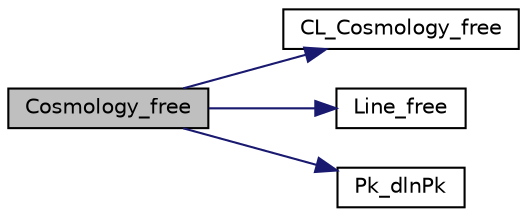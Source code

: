 digraph "Cosmology_free"
{
 // LATEX_PDF_SIZE
  edge [fontname="Helvetica",fontsize="10",labelfontname="Helvetica",labelfontsize="10"];
  node [fontname="Helvetica",fontsize="10",shape=record];
  rankdir="LR";
  Node1 [label="Cosmology_free",height=0.2,width=0.4,color="black", fillcolor="grey75", style="filled", fontcolor="black",tooltip="Free the memory allocated to cosmology structure."];
  Node1 -> Node2 [color="midnightblue",fontsize="10",style="solid"];
  Node2 [label="CL_Cosmology_free",height=0.2,width=0.4,color="black", fillcolor="white", style="filled",URL="$d6/d32/cosmology_8c.html#a9648c21ce0e6371a11de7a0f0ffec493",tooltip="Free the memory allocated to CLASS cosmology structure."];
  Node1 -> Node3 [color="midnightblue",fontsize="10",style="solid"];
  Node3 [label="Line_free",height=0.2,width=0.4,color="black", fillcolor="white", style="filled",URL="$d7/d10/line__ingredients_8c.html#a255599f7e846dd569f4ce4c946157dec",tooltip="Free the line structure."];
  Node1 -> Node4 [color="midnightblue",fontsize="10",style="solid"];
  Node4 [label="Pk_dlnPk",height=0.2,width=0.4,color="black", fillcolor="white", style="filled",URL="$d6/d32/cosmology_8c.html#ab9dc1330d6e47eeeb8bf0dfffe2cd23f",tooltip="Compute the matter power spectra (in unit of (Mpc)^3) as a function of k (in unit of 1/Mpc) and z,..."];
}
